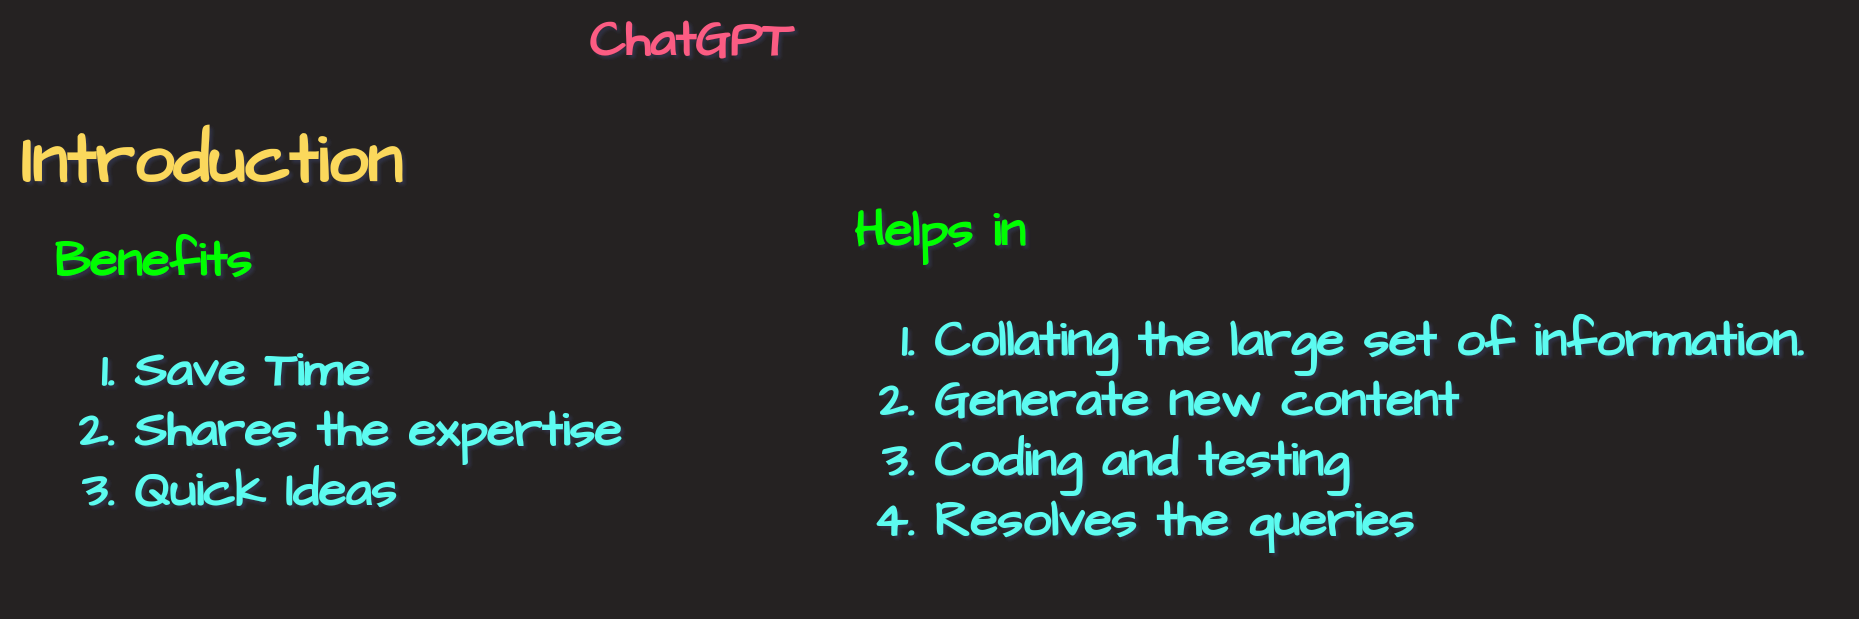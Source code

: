 <mxfile version="21.2.1" type="github">
  <diagram name="Page-1" id="wM-TZE16LRs2QRcTBMvU">
    <mxGraphModel dx="1194" dy="559" grid="1" gridSize="10" guides="1" tooltips="1" connect="1" arrows="1" fold="1" page="1" pageScale="1" pageWidth="1100" pageHeight="1700" background="#252222" math="0" shadow="1">
      <root>
        <mxCell id="0" />
        <mxCell id="1" parent="0" />
        <mxCell id="i44L2ubMcQVwItsrYJcJ-13" value="ChatGPT" style="text;html=1;align=center;verticalAlign=middle;resizable=0;points=[];autosize=1;strokeColor=none;fillColor=none;fontSize=25;fontFamily=Architects Daughter;fontColor=#fb5b83;fontStyle=1;fontSource=https%3A%2F%2Ffonts.googleapis.com%2Fcss%3Ffamily%3DArchitects%2BDaughter;" vertex="1" parent="1">
          <mxGeometry x="340" y="30" width="130" height="40" as="geometry" />
        </mxCell>
        <mxCell id="i44L2ubMcQVwItsrYJcJ-14" value="Introduction" style="text;html=1;align=center;verticalAlign=middle;resizable=0;points=[];autosize=1;strokeColor=none;fillColor=none;fontSize=35;fontFamily=Architects Daughter;fontColor=#fbd85b;fontStyle=1;fontSource=https%3A%2F%2Ffonts.googleapis.com%2Fcss%3Ffamily%3DArchitects%2BDaughter;" vertex="1" parent="1">
          <mxGeometry x="60" y="80" width="210" height="60" as="geometry" />
        </mxCell>
        <mxCell id="i44L2ubMcQVwItsrYJcJ-15" value="&lt;font color=&quot;#00ff00&quot;&gt;Benefits&lt;/font&gt;&lt;br&gt;&lt;ol&gt;&lt;li&gt;Save Time&lt;/li&gt;&lt;li&gt;Shares the expertise&lt;/li&gt;&lt;li&gt;Quick Ideas&lt;/li&gt;&lt;/ol&gt;" style="text;html=1;align=left;verticalAlign=middle;resizable=0;points=[];autosize=1;strokeColor=none;fillColor=none;fontSize=25;fontFamily=Architects Daughter;fontColor=#5bfbf0;fontStyle=1;fontSource=https%3A%2F%2Ffonts.googleapis.com%2Fcss%3Ffamily%3DArchitects%2BDaughter;" vertex="1" parent="1">
          <mxGeometry x="85" y="140" width="310" height="180" as="geometry" />
        </mxCell>
        <mxCell id="i44L2ubMcQVwItsrYJcJ-16" value="&lt;font color=&quot;#00ff00&quot;&gt;Helps in&lt;/font&gt;&lt;font color=&quot;#c2bd24&quot;&gt;&amp;nbsp;&lt;/font&gt;&lt;br&gt;&lt;ol&gt;&lt;li&gt;Collating the large set of information.&lt;/li&gt;&lt;li&gt;Generate new content&lt;/li&gt;&lt;li&gt;Coding and testing&lt;/li&gt;&lt;li&gt;Resolves the queries&lt;/li&gt;&lt;/ol&gt;" style="text;html=1;align=left;verticalAlign=middle;resizable=0;points=[];autosize=1;strokeColor=none;fillColor=none;fontSize=25;fontFamily=Architects Daughter;fontColor=#5bfbf0;fontStyle=1;fontSource=https%3A%2F%2Ffonts.googleapis.com%2Fcss%3Ffamily%3DArchitects%2BDaughter;" vertex="1" parent="1">
          <mxGeometry x="485" y="125" width="500" height="210" as="geometry" />
        </mxCell>
      </root>
    </mxGraphModel>
  </diagram>
</mxfile>
